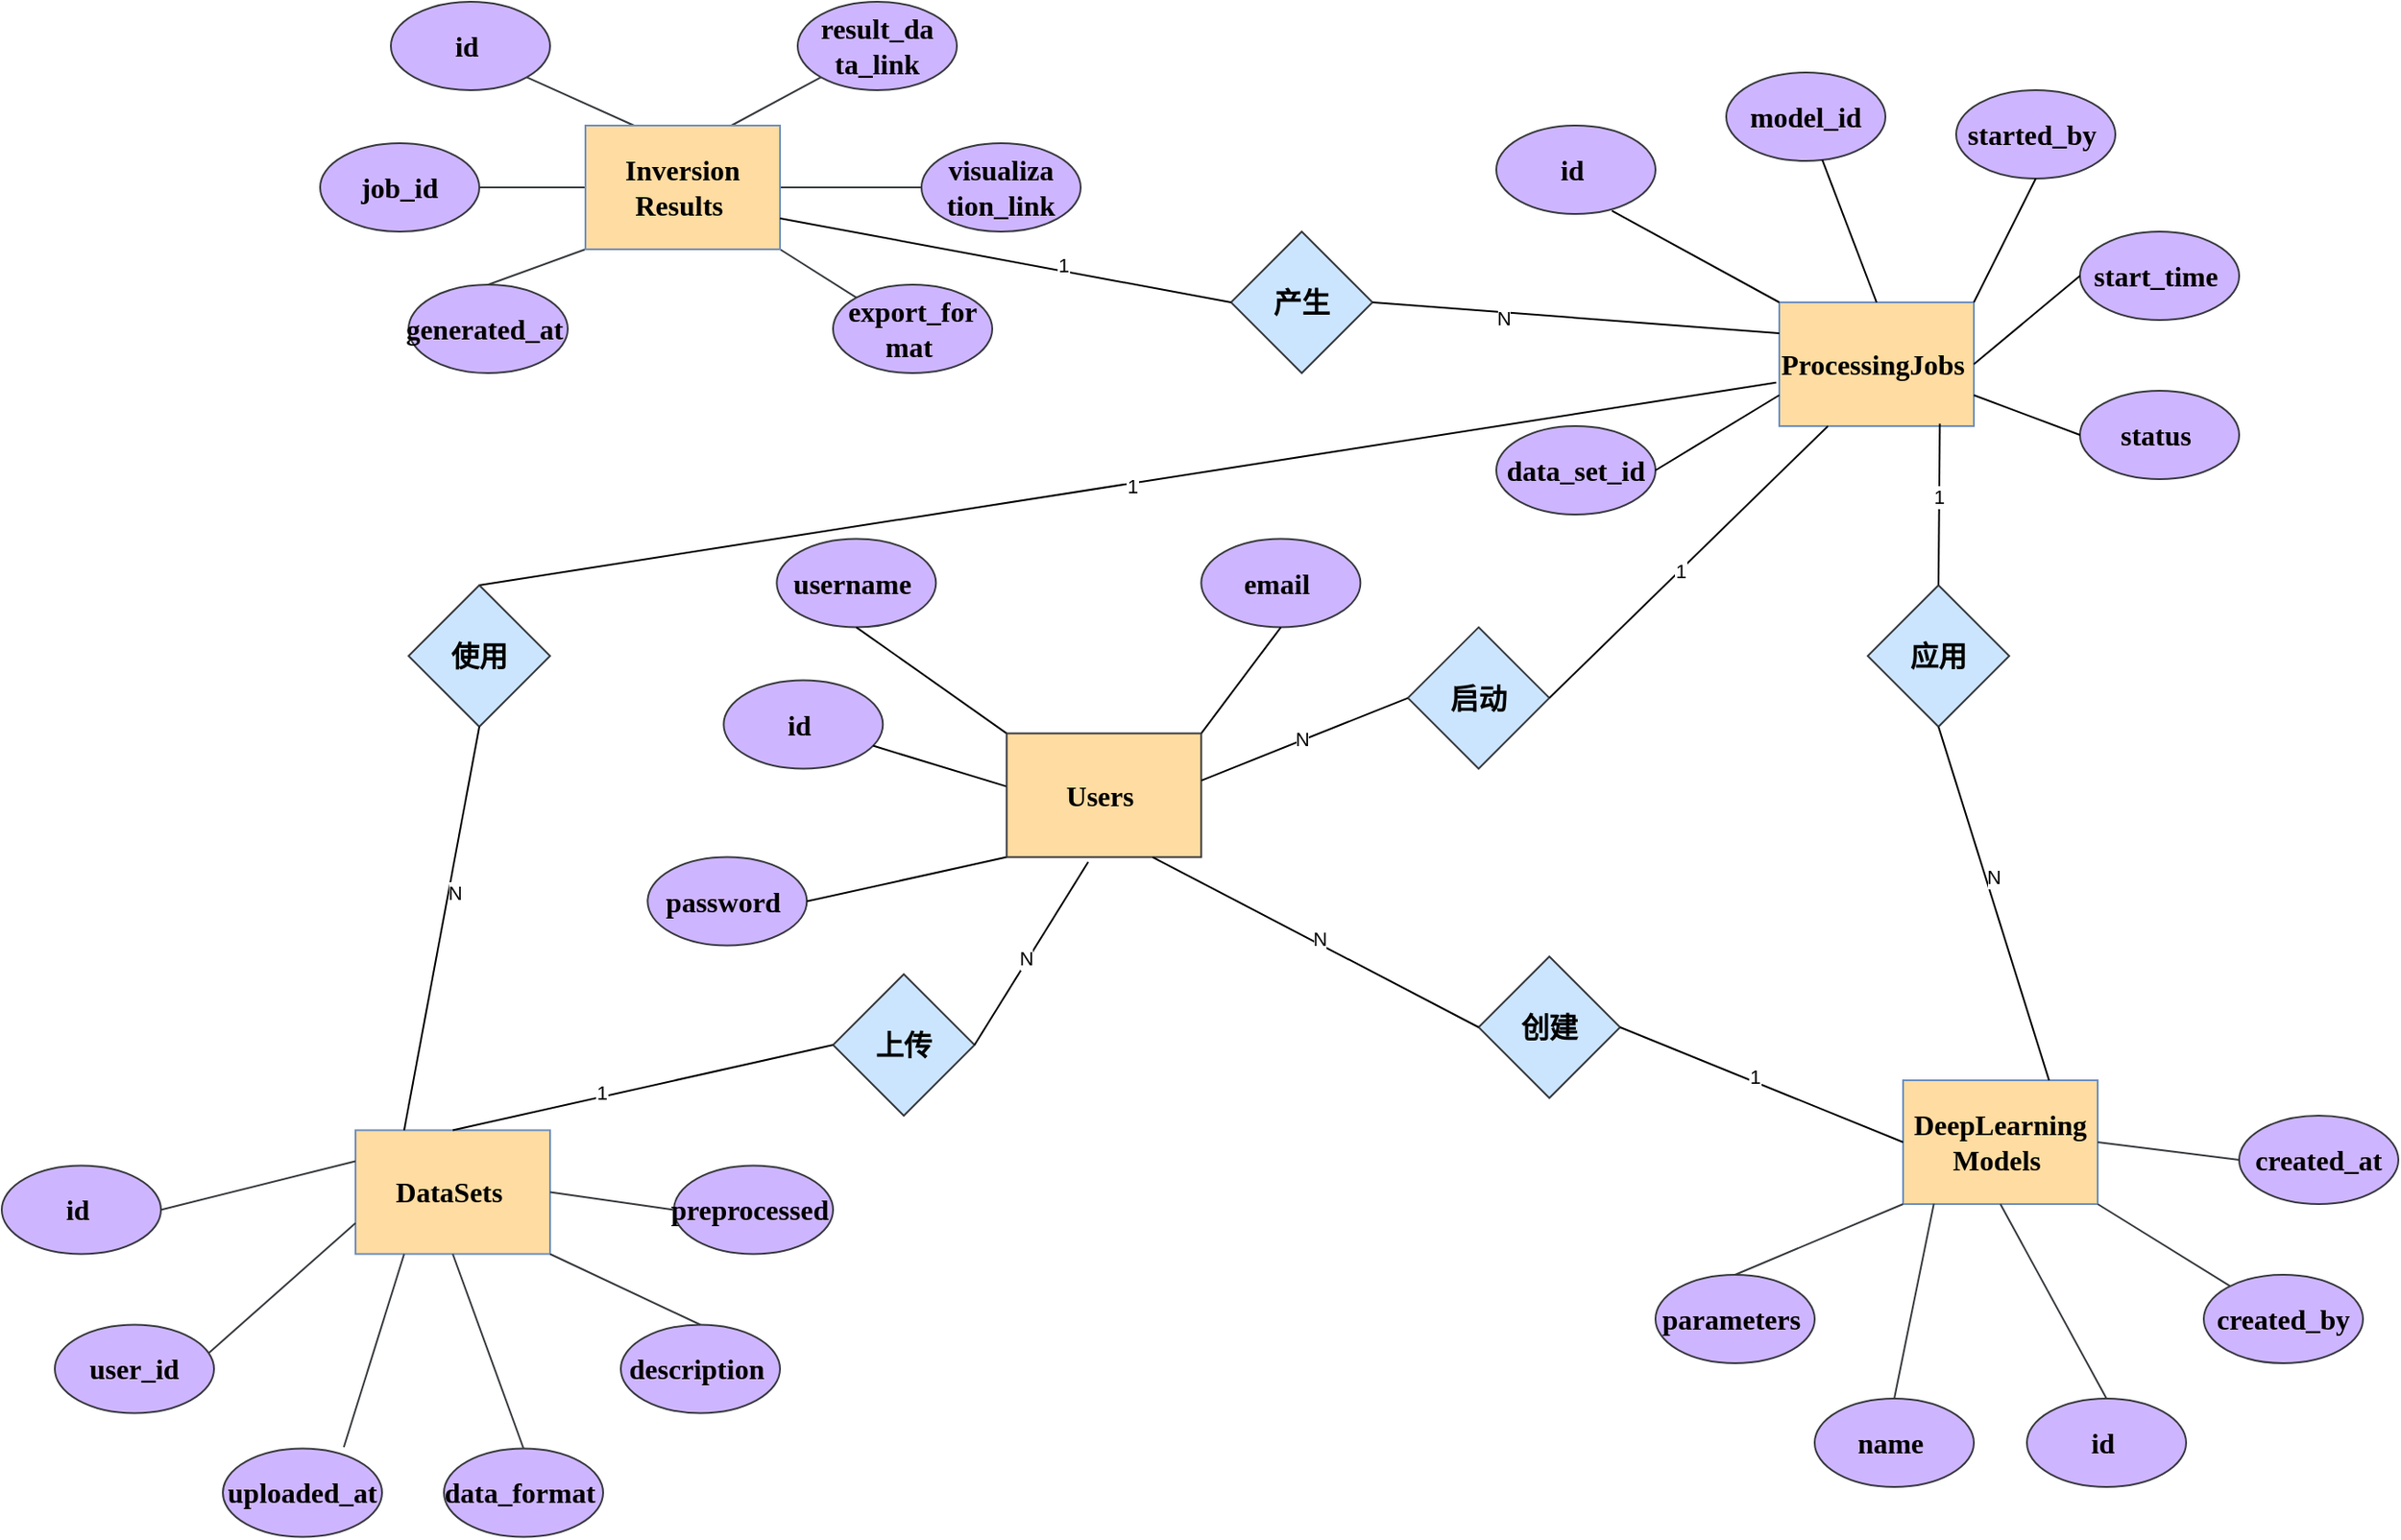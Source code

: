 <mxfile version="24.5.3" type="github">
  <diagram id="R2lEEEUBdFMjLlhIrx00" name="Page-1">
    <mxGraphModel dx="2085" dy="665" grid="1" gridSize="10" guides="1" tooltips="1" connect="1" arrows="1" fold="1" page="1" pageScale="1" pageWidth="850" pageHeight="1100" math="0" shadow="0" extFonts="Permanent Marker^https://fonts.googleapis.com/css?family=Permanent+Marker">
      <root>
        <mxCell id="0" />
        <mxCell id="1" parent="0" />
        <mxCell id="a6z9oGoyvh4kOEtz0thW-5" value="&lt;b&gt;&lt;span style=&quot;font-size:12.0pt;&lt;br/&gt;mso-bidi-font-size:18.0pt;font-family:&amp;quot;Times New Roman&amp;quot;,serif;mso-fareast-font-family:&lt;br/&gt;宋体;mso-font-kerning:1.0pt;mso-ansi-language:EN-US;mso-fareast-language:ZH-CN;&lt;br/&gt;mso-bidi-language:AR-SA&quot; lang=&quot;EN-US&quot;&gt;ProcessingJobs&amp;nbsp;&lt;/span&gt;&lt;/b&gt;" style="rounded=0;whiteSpace=wrap;html=1;fillColor=#FFDCA1;strokeColor=#6c8ebf;" vertex="1" parent="1">
          <mxGeometry x="760" y="460" width="110" height="70" as="geometry" />
        </mxCell>
        <mxCell id="a6z9oGoyvh4kOEtz0thW-6" value="&lt;b&gt;&lt;span style=&quot;font-size:12.0pt;&lt;br/&gt;mso-bidi-font-size:18.0pt;font-family:&amp;quot;Times New Roman&amp;quot;,serif;mso-fareast-font-family:&lt;br/&gt;宋体;mso-font-kerning:1.0pt;mso-ansi-language:EN-US;mso-fareast-language:ZH-CN;&lt;br/&gt;mso-bidi-language:AR-SA&quot; lang=&quot;EN-US&quot;&gt;DataSets&amp;nbsp;&lt;/span&gt;&lt;/b&gt;" style="rounded=0;whiteSpace=wrap;html=1;fillColor=#FFDCA1;strokeColor=#6c8ebf;" vertex="1" parent="1">
          <mxGeometry x="-45" y="928.24" width="110" height="70" as="geometry" />
        </mxCell>
        <mxCell id="a6z9oGoyvh4kOEtz0thW-7" value="&lt;b&gt;&lt;span style=&quot;font-size:12.0pt;&lt;br/&gt;mso-bidi-font-size:18.0pt;font-family:&amp;quot;Times New Roman&amp;quot;,serif;mso-fareast-font-family:&lt;br/&gt;宋体;mso-font-kerning:1.0pt;mso-ansi-language:EN-US;mso-fareast-language:ZH-CN;&lt;br/&gt;mso-bidi-language:AR-SA&quot; lang=&quot;EN-US&quot;&gt;DeepLearning&lt;br&gt;Models&amp;nbsp;&lt;/span&gt;&lt;/b&gt;" style="rounded=0;whiteSpace=wrap;html=1;fillColor=#FFDCA1;strokeColor=#6c8ebf;" vertex="1" parent="1">
          <mxGeometry x="830" y="900" width="110" height="70" as="geometry" />
        </mxCell>
        <mxCell id="a6z9oGoyvh4kOEtz0thW-14" value="&lt;b&gt;&lt;span style=&quot;font-size:12.0pt;&lt;br/&gt;mso-bidi-font-size:18.0pt;font-family:&amp;quot;Times New Roman&amp;quot;,serif;mso-fareast-font-family:&lt;br/&gt;宋体;mso-font-kerning:1.0pt;mso-ansi-language:EN-US;mso-fareast-language:ZH-CN;&lt;br/&gt;mso-bidi-language:AR-SA&quot; lang=&quot;EN-US&quot;&gt;id&amp;nbsp;&lt;/span&gt;&lt;/b&gt;" style="ellipse;whiteSpace=wrap;html=1;fillColor=#CEB5FF;strokeColor=#36393d;" vertex="1" parent="1">
          <mxGeometry x="-245" y="948.24" width="90" height="50" as="geometry" />
        </mxCell>
        <mxCell id="a6z9oGoyvh4kOEtz0thW-15" value="&lt;b&gt;&lt;span style=&quot;font-size:12.0pt;&lt;br/&gt;mso-bidi-font-size:18.0pt;font-family:&amp;quot;Times New Roman&amp;quot;,serif;mso-fareast-font-family:&lt;br/&gt;宋体;mso-font-kerning:1.0pt;mso-ansi-language:EN-US;mso-fareast-language:ZH-CN;&lt;br/&gt;mso-bidi-language:AR-SA&quot; lang=&quot;EN-US&quot;&gt;user_id&lt;/span&gt;&lt;/b&gt;" style="ellipse;whiteSpace=wrap;html=1;fillColor=#CEB5FF;strokeColor=#36393d;" vertex="1" parent="1">
          <mxGeometry x="-215" y="1038.24" width="90" height="50" as="geometry" />
        </mxCell>
        <mxCell id="a6z9oGoyvh4kOEtz0thW-16" value="&lt;b&gt;&lt;span style=&quot;font-size:12.0pt;&lt;br/&gt;mso-bidi-font-size:18.0pt;font-family:&amp;quot;Times New Roman&amp;quot;,serif;mso-fareast-font-family:&lt;br/&gt;宋体;mso-font-kerning:1.0pt;mso-ansi-language:EN-US;mso-fareast-language:ZH-CN;&lt;br/&gt;mso-bidi-language:AR-SA&quot; lang=&quot;EN-US&quot;&gt;uploaded_at&lt;/span&gt;&lt;/b&gt;" style="ellipse;whiteSpace=wrap;html=1;fillColor=#CEB5FF;strokeColor=#36393d;" vertex="1" parent="1">
          <mxGeometry x="-120" y="1108.24" width="90" height="50" as="geometry" />
        </mxCell>
        <mxCell id="a6z9oGoyvh4kOEtz0thW-21" value="&lt;b&gt;&lt;span style=&quot;font-size:12.0pt;&lt;br/&gt;mso-bidi-font-size:18.0pt;font-family:&amp;quot;Times New Roman&amp;quot;,serif;mso-fareast-font-family:&lt;br/&gt;宋体;mso-font-kerning:1.0pt;mso-ansi-language:EN-US;mso-fareast-language:ZH-CN;&lt;br/&gt;mso-bidi-language:AR-SA&quot; lang=&quot;EN-US&quot;&gt;data_format&amp;nbsp;&lt;/span&gt;&lt;/b&gt;" style="ellipse;whiteSpace=wrap;html=1;fillColor=#CEB5FF;strokeColor=#36393d;" vertex="1" parent="1">
          <mxGeometry x="5" y="1108.24" width="90" height="50" as="geometry" />
        </mxCell>
        <mxCell id="a6z9oGoyvh4kOEtz0thW-22" value="&lt;b&gt;&lt;span style=&quot;font-size:12.0pt;&lt;br/&gt;mso-bidi-font-size:18.0pt;font-family:&amp;quot;Times New Roman&amp;quot;,serif;mso-fareast-font-family:&lt;br/&gt;宋体;mso-font-kerning:1.0pt;mso-ansi-language:EN-US;mso-fareast-language:ZH-CN;&lt;br/&gt;mso-bidi-language:AR-SA&quot; lang=&quot;EN-US&quot;&gt;description&amp;nbsp;&lt;/span&gt;&lt;/b&gt;" style="ellipse;whiteSpace=wrap;html=1;fillColor=#CEB5FF;strokeColor=#36393d;" vertex="1" parent="1">
          <mxGeometry x="105" y="1038.24" width="90" height="50" as="geometry" />
        </mxCell>
        <mxCell id="a6z9oGoyvh4kOEtz0thW-23" value="&lt;b&gt;&lt;span style=&quot;font-size:12.0pt;&lt;br/&gt;mso-bidi-font-size:18.0pt;font-family:&amp;quot;Times New Roman&amp;quot;,serif;mso-fareast-font-family:&lt;br/&gt;宋体;mso-font-kerning:1.0pt;mso-ansi-language:EN-US;mso-fareast-language:ZH-CN;&lt;br/&gt;mso-bidi-language:AR-SA&quot; lang=&quot;EN-US&quot;&gt;preprocessed&amp;nbsp;&lt;/span&gt;&lt;/b&gt;" style="ellipse;whiteSpace=wrap;html=1;fillColor=#CEB5FF;strokeColor=#36393d;" vertex="1" parent="1">
          <mxGeometry x="135" y="948.24" width="90" height="50" as="geometry" />
        </mxCell>
        <mxCell id="a6z9oGoyvh4kOEtz0thW-24" value="&lt;b&gt;&lt;span style=&quot;font-size:12.0pt;&lt;br/&gt;mso-bidi-font-size:18.0pt;font-family:&amp;quot;Times New Roman&amp;quot;,serif;mso-fareast-font-family:&lt;br/&gt;宋体;mso-font-kerning:1.0pt;mso-ansi-language:EN-US;mso-fareast-language:ZH-CN;&lt;br/&gt;mso-bidi-language:AR-SA&quot; lang=&quot;EN-US&quot;&gt;id&amp;nbsp;&lt;/span&gt;&lt;/b&gt;" style="ellipse;whiteSpace=wrap;html=1;fillColor=#CEB5FF;strokeColor=#36393d;" vertex="1" parent="1">
          <mxGeometry x="900" y="1080" width="90" height="50" as="geometry" />
        </mxCell>
        <mxCell id="a6z9oGoyvh4kOEtz0thW-25" value="&lt;b&gt;&lt;span style=&quot;font-size:12.0pt;&lt;br/&gt;mso-bidi-font-size:18.0pt;font-family:&amp;quot;Times New Roman&amp;quot;,serif;mso-fareast-font-family:&lt;br/&gt;宋体;mso-font-kerning:1.0pt;mso-ansi-language:EN-US;mso-fareast-language:ZH-CN;&lt;br/&gt;mso-bidi-language:AR-SA&quot; lang=&quot;EN-US&quot;&gt;created_by&lt;/span&gt;&lt;/b&gt;" style="ellipse;whiteSpace=wrap;html=1;fillColor=#CEB5FF;strokeColor=#36393d;" vertex="1" parent="1">
          <mxGeometry x="1000" y="1010" width="90" height="50" as="geometry" />
        </mxCell>
        <mxCell id="a6z9oGoyvh4kOEtz0thW-26" value="&lt;b&gt;&lt;span style=&quot;font-size:12.0pt;&lt;br/&gt;mso-bidi-font-size:18.0pt;font-family:&amp;quot;Times New Roman&amp;quot;,serif;mso-fareast-font-family:&lt;br/&gt;宋体;mso-font-kerning:1.0pt;mso-ansi-language:EN-US;mso-fareast-language:ZH-CN;&lt;br/&gt;mso-bidi-language:AR-SA&quot; lang=&quot;EN-US&quot;&gt;created_at&lt;/span&gt;&lt;/b&gt;" style="ellipse;whiteSpace=wrap;html=1;fillColor=#CEB5FF;strokeColor=#36393d;" vertex="1" parent="1">
          <mxGeometry x="1020" y="920" width="90" height="50" as="geometry" />
        </mxCell>
        <mxCell id="a6z9oGoyvh4kOEtz0thW-27" value="&lt;b&gt;&lt;span style=&quot;font-size:12.0pt;&lt;br/&gt;mso-bidi-font-size:18.0pt;font-family:&amp;quot;Times New Roman&amp;quot;,serif;mso-fareast-font-family:&lt;br/&gt;宋体;mso-font-kerning:1.0pt;mso-ansi-language:EN-US;mso-fareast-language:ZH-CN;&lt;br/&gt;mso-bidi-language:AR-SA&quot; lang=&quot;EN-US&quot;&gt;name&amp;nbsp;&lt;/span&gt;&lt;/b&gt;" style="ellipse;whiteSpace=wrap;html=1;fillColor=#CEB5FF;strokeColor=#36393d;" vertex="1" parent="1">
          <mxGeometry x="780" y="1080" width="90" height="50" as="geometry" />
        </mxCell>
        <mxCell id="a6z9oGoyvh4kOEtz0thW-28" value="&lt;b&gt;&lt;span style=&quot;font-size:12.0pt;&lt;br/&gt;mso-bidi-font-size:18.0pt;font-family:&amp;quot;Times New Roman&amp;quot;,serif;mso-fareast-font-family:&lt;br/&gt;宋体;mso-font-kerning:1.0pt;mso-ansi-language:EN-US;mso-fareast-language:ZH-CN;&lt;br/&gt;mso-bidi-language:AR-SA&quot; lang=&quot;EN-US&quot;&gt;parameters&amp;nbsp;&lt;/span&gt;&lt;/b&gt;" style="ellipse;whiteSpace=wrap;html=1;fillColor=#CEB5FF;strokeColor=#36393d;" vertex="1" parent="1">
          <mxGeometry x="690" y="1010" width="90" height="50" as="geometry" />
        </mxCell>
        <mxCell id="a6z9oGoyvh4kOEtz0thW-29" value="&lt;b&gt;&lt;span style=&quot;font-size:12.0pt;&lt;br/&gt;mso-bidi-font-size:18.0pt;font-family:&amp;quot;Times New Roman&amp;quot;,serif;mso-fareast-font-family:&lt;br/&gt;宋体;mso-font-kerning:1.0pt;mso-ansi-language:EN-US;mso-fareast-language:ZH-CN;&lt;br/&gt;mso-bidi-language:AR-SA&quot; lang=&quot;EN-US&quot;&gt;data_set_id&lt;/span&gt;&lt;/b&gt;" style="ellipse;whiteSpace=wrap;html=1;fillColor=#CEB5FF;strokeColor=#36393d;" vertex="1" parent="1">
          <mxGeometry x="600" y="530" width="90" height="50" as="geometry" />
        </mxCell>
        <mxCell id="a6z9oGoyvh4kOEtz0thW-30" value="" style="endArrow=none;html=1;rounded=0;entryX=1;entryY=0.5;entryDx=0;entryDy=0;exitX=0;exitY=0.25;exitDx=0;exitDy=0;fillColor=#ffcc99;strokeColor=#36393d;" edge="1" parent="1" source="a6z9oGoyvh4kOEtz0thW-6" target="a6z9oGoyvh4kOEtz0thW-14">
          <mxGeometry width="50" height="50" relative="1" as="geometry">
            <mxPoint x="-45" y="928.24" as="sourcePoint" />
            <mxPoint x="-130" y="645.24" as="targetPoint" />
          </mxGeometry>
        </mxCell>
        <mxCell id="a6z9oGoyvh4kOEtz0thW-31" value="" style="endArrow=none;html=1;rounded=0;exitX=0;exitY=0.75;exitDx=0;exitDy=0;entryX=0.967;entryY=0.321;entryDx=0;entryDy=0;entryPerimeter=0;fillColor=#ffcc99;strokeColor=#36393d;" edge="1" parent="1" source="a6z9oGoyvh4kOEtz0thW-6" target="a6z9oGoyvh4kOEtz0thW-15">
          <mxGeometry width="50" height="50" relative="1" as="geometry">
            <mxPoint x="-55" y="938.24" as="sourcePoint" />
            <mxPoint x="-175" y="923.24" as="targetPoint" />
          </mxGeometry>
        </mxCell>
        <mxCell id="a6z9oGoyvh4kOEtz0thW-32" value="" style="endArrow=none;html=1;rounded=0;exitX=0.5;exitY=1;exitDx=0;exitDy=0;entryX=0.5;entryY=0;entryDx=0;entryDy=0;fillColor=#ffcc99;strokeColor=#36393d;" edge="1" parent="1" source="a6z9oGoyvh4kOEtz0thW-6" target="a6z9oGoyvh4kOEtz0thW-21">
          <mxGeometry width="50" height="50" relative="1" as="geometry">
            <mxPoint x="-55" y="973.24" as="sourcePoint" />
            <mxPoint x="-138" y="1004.24" as="targetPoint" />
          </mxGeometry>
        </mxCell>
        <mxCell id="a6z9oGoyvh4kOEtz0thW-33" value="" style="endArrow=none;html=1;rounded=0;entryX=0.76;entryY=-0.015;entryDx=0;entryDy=0;entryPerimeter=0;exitX=0.25;exitY=1;exitDx=0;exitDy=0;fillColor=#ffcc99;strokeColor=#36393d;" edge="1" parent="1" source="a6z9oGoyvh4kOEtz0thW-6" target="a6z9oGoyvh4kOEtz0thW-16">
          <mxGeometry width="50" height="50" relative="1" as="geometry">
            <mxPoint x="-45" y="983.24" as="sourcePoint" />
            <mxPoint x="-128" y="1014.24" as="targetPoint" />
          </mxGeometry>
        </mxCell>
        <mxCell id="a6z9oGoyvh4kOEtz0thW-36" value="" style="endArrow=none;html=1;rounded=0;exitX=1;exitY=1;exitDx=0;exitDy=0;entryX=0.5;entryY=0;entryDx=0;entryDy=0;fillColor=#ffcc99;strokeColor=#36393d;" edge="1" parent="1" source="a6z9oGoyvh4kOEtz0thW-6" target="a6z9oGoyvh4kOEtz0thW-22">
          <mxGeometry width="50" height="50" relative="1" as="geometry">
            <mxPoint x="-55" y="973.24" as="sourcePoint" />
            <mxPoint x="-138" y="1004.24" as="targetPoint" />
          </mxGeometry>
        </mxCell>
        <mxCell id="a6z9oGoyvh4kOEtz0thW-37" value="" style="endArrow=none;html=1;rounded=0;entryX=1;entryY=0.5;entryDx=0;entryDy=0;exitX=0;exitY=0.5;exitDx=0;exitDy=0;fillColor=#ffcc99;strokeColor=#36393d;" edge="1" parent="1" source="a6z9oGoyvh4kOEtz0thW-23" target="a6z9oGoyvh4kOEtz0thW-6">
          <mxGeometry width="50" height="50" relative="1" as="geometry">
            <mxPoint x="171" y="948.24" as="sourcePoint" />
            <mxPoint x="-65" y="998.24" as="targetPoint" />
          </mxGeometry>
        </mxCell>
        <mxCell id="a6z9oGoyvh4kOEtz0thW-38" value="&lt;b&gt;&lt;span style=&quot;font-size:12.0pt;&lt;br/&gt;mso-bidi-font-size:18.0pt;font-family:&amp;quot;Times New Roman&amp;quot;,serif;mso-fareast-font-family:&lt;br/&gt;宋体;mso-font-kerning:1.0pt;mso-ansi-language:EN-US;mso-fareast-language:ZH-CN;&lt;br/&gt;mso-bidi-language:AR-SA&quot; lang=&quot;EN-US&quot;&gt;model_id&lt;/span&gt;&lt;/b&gt;" style="ellipse;whiteSpace=wrap;html=1;fillColor=#CEB5FF;strokeColor=#36393d;" vertex="1" parent="1">
          <mxGeometry x="730" y="330" width="90" height="50" as="geometry" />
        </mxCell>
        <mxCell id="a6z9oGoyvh4kOEtz0thW-39" value="&lt;b&gt;&lt;span style=&quot;font-size:12.0pt;&lt;br/&gt;mso-bidi-font-size:18.0pt;font-family:&amp;quot;Times New Roman&amp;quot;,serif;mso-fareast-font-family:&lt;br/&gt;宋体;mso-font-kerning:1.0pt;mso-ansi-language:EN-US;mso-fareast-language:ZH-CN;&lt;br/&gt;mso-bidi-language:AR-SA&quot; lang=&quot;EN-US&quot;&gt;id&amp;nbsp;&lt;/span&gt;&lt;/b&gt;" style="ellipse;whiteSpace=wrap;html=1;fillColor=#CEB5FF;strokeColor=#36393d;" vertex="1" parent="1">
          <mxGeometry x="600" y="360" width="90" height="50" as="geometry" />
        </mxCell>
        <mxCell id="a6z9oGoyvh4kOEtz0thW-40" value="&lt;b&gt;&lt;span style=&quot;font-size:12.0pt;&lt;br/&gt;mso-bidi-font-size:18.0pt;font-family:&amp;quot;Times New Roman&amp;quot;,serif;mso-fareast-font-family:&lt;br/&gt;宋体;mso-font-kerning:1.0pt;mso-ansi-language:EN-US;mso-fareast-language:ZH-CN;&lt;br/&gt;mso-bidi-language:AR-SA&quot; lang=&quot;EN-US&quot;&gt;start_time&amp;nbsp;&lt;/span&gt;&lt;/b&gt;" style="ellipse;whiteSpace=wrap;html=1;fillColor=#CEB5FF;strokeColor=#36393d;" vertex="1" parent="1">
          <mxGeometry x="930" y="420" width="90" height="50" as="geometry" />
        </mxCell>
        <mxCell id="a6z9oGoyvh4kOEtz0thW-41" value="&lt;b&gt;&lt;span style=&quot;font-size:12.0pt;&lt;br/&gt;mso-bidi-font-size:18.0pt;font-family:&amp;quot;Times New Roman&amp;quot;,serif;mso-fareast-font-family:&lt;br/&gt;宋体;mso-font-kerning:1.0pt;mso-ansi-language:EN-US;mso-fareast-language:ZH-CN;&lt;br/&gt;mso-bidi-language:AR-SA&quot; lang=&quot;EN-US&quot;&gt;started_by&amp;nbsp;&lt;/span&gt;&lt;/b&gt;" style="ellipse;whiteSpace=wrap;html=1;fillColor=#CEB5FF;strokeColor=#36393d;" vertex="1" parent="1">
          <mxGeometry x="860" y="340" width="90" height="50" as="geometry" />
        </mxCell>
        <mxCell id="a6z9oGoyvh4kOEtz0thW-42" value="" style="endArrow=none;html=1;rounded=0;exitX=0;exitY=1;exitDx=0;exitDy=0;entryX=0.5;entryY=0;entryDx=0;entryDy=0;fillColor=#ffcc99;strokeColor=#36393d;" edge="1" parent="1" source="a6z9oGoyvh4kOEtz0thW-7" target="a6z9oGoyvh4kOEtz0thW-28">
          <mxGeometry width="50" height="50" relative="1" as="geometry">
            <mxPoint x="790" y="990" as="sourcePoint" />
            <mxPoint x="842" y="1080" as="targetPoint" />
          </mxGeometry>
        </mxCell>
        <mxCell id="a6z9oGoyvh4kOEtz0thW-43" value="" style="endArrow=none;html=1;rounded=0;exitX=0.158;exitY=0.997;exitDx=0;exitDy=0;entryX=0.5;entryY=0;entryDx=0;entryDy=0;exitPerimeter=0;fillColor=#ffcc99;strokeColor=#36393d;" edge="1" parent="1" source="a6z9oGoyvh4kOEtz0thW-7" target="a6z9oGoyvh4kOEtz0thW-27">
          <mxGeometry width="50" height="50" relative="1" as="geometry">
            <mxPoint x="840" y="980" as="sourcePoint" />
            <mxPoint x="785" y="1110" as="targetPoint" />
          </mxGeometry>
        </mxCell>
        <mxCell id="a6z9oGoyvh4kOEtz0thW-45" value="" style="endArrow=none;html=1;rounded=0;exitX=0.5;exitY=1;exitDx=0;exitDy=0;entryX=0.5;entryY=0;entryDx=0;entryDy=0;fillColor=#ffcc99;strokeColor=#36393d;" edge="1" parent="1" source="a6z9oGoyvh4kOEtz0thW-7" target="a6z9oGoyvh4kOEtz0thW-24">
          <mxGeometry width="50" height="50" relative="1" as="geometry">
            <mxPoint x="857" y="980" as="sourcePoint" />
            <mxPoint x="895" y="1100" as="targetPoint" />
          </mxGeometry>
        </mxCell>
        <mxCell id="a6z9oGoyvh4kOEtz0thW-46" value="" style="endArrow=none;html=1;rounded=0;exitX=1;exitY=1;exitDx=0;exitDy=0;fillColor=#ffcc99;strokeColor=#36393d;" edge="1" parent="1" source="a6z9oGoyvh4kOEtz0thW-7" target="a6z9oGoyvh4kOEtz0thW-25">
          <mxGeometry width="50" height="50" relative="1" as="geometry">
            <mxPoint x="895" y="980" as="sourcePoint" />
            <mxPoint x="985" y="1040" as="targetPoint" />
          </mxGeometry>
        </mxCell>
        <mxCell id="a6z9oGoyvh4kOEtz0thW-47" value="" style="endArrow=none;html=1;rounded=0;exitX=1;exitY=0.5;exitDx=0;exitDy=0;entryX=0;entryY=0.5;entryDx=0;entryDy=0;fillColor=#ffcc99;strokeColor=#36393d;" edge="1" parent="1" source="a6z9oGoyvh4kOEtz0thW-7" target="a6z9oGoyvh4kOEtz0thW-26">
          <mxGeometry width="50" height="50" relative="1" as="geometry">
            <mxPoint x="950" y="980" as="sourcePoint" />
            <mxPoint x="1080" y="1039" as="targetPoint" />
          </mxGeometry>
        </mxCell>
        <mxCell id="a6z9oGoyvh4kOEtz0thW-48" value="&lt;b&gt;&lt;span style=&quot;font-size:12.0pt;&lt;br/&gt;mso-bidi-font-size:18.0pt;font-family:&amp;quot;Times New Roman&amp;quot;,serif;mso-fareast-font-family:&lt;br/&gt;宋体;mso-font-kerning:1.0pt;mso-ansi-language:EN-US;mso-fareast-language:ZH-CN;&lt;br/&gt;mso-bidi-language:AR-SA&quot; lang=&quot;EN-US&quot;&gt;status&amp;nbsp;&lt;/span&gt;&lt;/b&gt;" style="ellipse;whiteSpace=wrap;html=1;fillColor=#CEB5FF;strokeColor=#36393d;" vertex="1" parent="1">
          <mxGeometry x="930" y="510" width="90" height="50" as="geometry" />
        </mxCell>
        <mxCell id="a6z9oGoyvh4kOEtz0thW-50" value="" style="endArrow=none;html=1;rounded=0;entryX=0.726;entryY=0.964;entryDx=0;entryDy=0;entryPerimeter=0;exitX=0;exitY=0;exitDx=0;exitDy=0;" edge="1" parent="1" source="a6z9oGoyvh4kOEtz0thW-5" target="a6z9oGoyvh4kOEtz0thW-39">
          <mxGeometry width="50" height="50" relative="1" as="geometry">
            <mxPoint x="720" y="490" as="sourcePoint" />
            <mxPoint x="770" y="440" as="targetPoint" />
          </mxGeometry>
        </mxCell>
        <mxCell id="a6z9oGoyvh4kOEtz0thW-51" value="" style="endArrow=none;html=1;rounded=0;entryX=1;entryY=0.5;entryDx=0;entryDy=0;exitX=0;exitY=0.75;exitDx=0;exitDy=0;" edge="1" parent="1" source="a6z9oGoyvh4kOEtz0thW-5" target="a6z9oGoyvh4kOEtz0thW-29">
          <mxGeometry width="50" height="50" relative="1" as="geometry">
            <mxPoint x="750" y="520" as="sourcePoint" />
            <mxPoint x="675" y="418" as="targetPoint" />
          </mxGeometry>
        </mxCell>
        <mxCell id="a6z9oGoyvh4kOEtz0thW-52" value="" style="endArrow=none;html=1;rounded=0;entryX=0;entryY=0.5;entryDx=0;entryDy=0;exitX=1;exitY=0.75;exitDx=0;exitDy=0;" edge="1" parent="1" source="a6z9oGoyvh4kOEtz0thW-5" target="a6z9oGoyvh4kOEtz0thW-48">
          <mxGeometry width="50" height="50" relative="1" as="geometry">
            <mxPoint x="770" y="505" as="sourcePoint" />
            <mxPoint x="685" y="510" as="targetPoint" />
          </mxGeometry>
        </mxCell>
        <mxCell id="a6z9oGoyvh4kOEtz0thW-53" value="" style="endArrow=none;html=1;rounded=0;entryX=1;entryY=0.5;entryDx=0;entryDy=0;exitX=0;exitY=0.5;exitDx=0;exitDy=0;" edge="1" parent="1" source="a6z9oGoyvh4kOEtz0thW-40" target="a6z9oGoyvh4kOEtz0thW-5">
          <mxGeometry width="50" height="50" relative="1" as="geometry">
            <mxPoint x="880" y="540" as="sourcePoint" />
            <mxPoint x="940" y="575" as="targetPoint" />
          </mxGeometry>
        </mxCell>
        <mxCell id="a6z9oGoyvh4kOEtz0thW-54" value="" style="endArrow=none;html=1;rounded=0;entryX=1;entryY=0;entryDx=0;entryDy=0;exitX=0.5;exitY=1;exitDx=0;exitDy=0;" edge="1" parent="1" source="a6z9oGoyvh4kOEtz0thW-41" target="a6z9oGoyvh4kOEtz0thW-5">
          <mxGeometry width="50" height="50" relative="1" as="geometry">
            <mxPoint x="940" y="455" as="sourcePoint" />
            <mxPoint x="880" y="505" as="targetPoint" />
          </mxGeometry>
        </mxCell>
        <mxCell id="a6z9oGoyvh4kOEtz0thW-56" value="" style="endArrow=none;html=1;rounded=0;entryX=0.5;entryY=0;entryDx=0;entryDy=0;" edge="1" parent="1" source="a6z9oGoyvh4kOEtz0thW-38" target="a6z9oGoyvh4kOEtz0thW-5">
          <mxGeometry width="50" height="50" relative="1" as="geometry">
            <mxPoint x="930" y="445" as="sourcePoint" />
            <mxPoint x="760" y="495" as="targetPoint" />
          </mxGeometry>
        </mxCell>
        <mxCell id="a6z9oGoyvh4kOEtz0thW-70" value="&lt;b&gt;&lt;span style=&quot;font-size:12.0pt;&lt;br/&gt;mso-bidi-font-size:18.0pt;font-family:&amp;quot;Times New Roman&amp;quot;,serif;mso-fareast-font-family:&lt;br/&gt;宋体;mso-font-kerning:1.0pt;mso-ansi-language:EN-US;mso-fareast-language:ZH-CN;&lt;br/&gt;mso-bidi-language:AR-SA&quot; lang=&quot;EN-US&quot;&gt;username&amp;nbsp;&lt;/span&gt;&lt;/b&gt;" style="ellipse;whiteSpace=wrap;html=1;fillColor=#CEB5FF;strokeColor=#36393d;" vertex="1" parent="1">
          <mxGeometry x="193.17" y="593.78" width="90" height="50" as="geometry" />
        </mxCell>
        <mxCell id="a6z9oGoyvh4kOEtz0thW-71" value="" style="endArrow=none;html=1;rounded=0;entryX=0.5;entryY=1;entryDx=0;entryDy=0;exitX=0;exitY=0;exitDx=0;exitDy=0;" edge="1" source="a6z9oGoyvh4kOEtz0thW-78" target="a6z9oGoyvh4kOEtz0thW-70" parent="1">
          <mxGeometry width="50" height="50" relative="1" as="geometry">
            <mxPoint x="193.17" y="843.78" as="sourcePoint" />
            <mxPoint x="243.17" y="793.78" as="targetPoint" />
          </mxGeometry>
        </mxCell>
        <mxCell id="a6z9oGoyvh4kOEtz0thW-72" value="&lt;b&gt;&lt;span style=&quot;font-size:12.0pt;&lt;br/&gt;mso-bidi-font-size:18.0pt;font-family:&amp;quot;Times New Roman&amp;quot;,serif;mso-fareast-font-family:&lt;br/&gt;宋体;mso-font-kerning:1.0pt;mso-ansi-language:EN-US;mso-fareast-language:ZH-CN;&lt;br/&gt;mso-bidi-language:AR-SA&quot; lang=&quot;EN-US&quot;&gt;password&amp;nbsp;&lt;/span&gt;&lt;/b&gt;" style="ellipse;whiteSpace=wrap;html=1;fillColor=#CEB5FF;strokeColor=#36393d;" vertex="1" parent="1">
          <mxGeometry x="120.17" y="773.78" width="90" height="50" as="geometry" />
        </mxCell>
        <mxCell id="a6z9oGoyvh4kOEtz0thW-73" value="&lt;b&gt;&lt;span style=&quot;font-size:12.0pt;&lt;br/&gt;mso-bidi-font-size:18.0pt;font-family:&amp;quot;Times New Roman&amp;quot;,serif;mso-fareast-font-family:&lt;br/&gt;宋体;mso-font-kerning:1.0pt;mso-ansi-language:EN-US;mso-fareast-language:ZH-CN;&lt;br/&gt;mso-bidi-language:AR-SA&quot; lang=&quot;EN-US&quot;&gt;id&amp;nbsp;&lt;/span&gt;&lt;/b&gt;" style="ellipse;whiteSpace=wrap;html=1;fillColor=#CEB5FF;strokeColor=#36393d;" vertex="1" parent="1">
          <mxGeometry x="163.17" y="673.78" width="90" height="50" as="geometry" />
        </mxCell>
        <mxCell id="a6z9oGoyvh4kOEtz0thW-74" value="&lt;b&gt;&lt;span style=&quot;font-size:12.0pt;&lt;br/&gt;mso-bidi-font-size:18.0pt;font-family:&amp;quot;Times New Roman&amp;quot;,serif;mso-fareast-font-family:&lt;br/&gt;宋体;mso-font-kerning:1.0pt;mso-ansi-language:EN-US;mso-fareast-language:ZH-CN;&lt;br/&gt;mso-bidi-language:AR-SA&quot; lang=&quot;EN-US&quot;&gt;email&amp;nbsp;&lt;/span&gt;&lt;/b&gt;" style="ellipse;whiteSpace=wrap;html=1;fillColor=#CEB5FF;strokeColor=#36393d;" vertex="1" parent="1">
          <mxGeometry x="433.17" y="593.78" width="90" height="50" as="geometry" />
        </mxCell>
        <mxCell id="a6z9oGoyvh4kOEtz0thW-75" value="" style="endArrow=none;html=1;rounded=0;exitX=0;exitY=0.429;exitDx=0;exitDy=0;exitPerimeter=0;" edge="1" source="a6z9oGoyvh4kOEtz0thW-78" target="a6z9oGoyvh4kOEtz0thW-73" parent="1">
          <mxGeometry width="50" height="50" relative="1" as="geometry">
            <mxPoint x="333.17" y="713.78" as="sourcePoint" />
            <mxPoint x="248.17" y="653.78" as="targetPoint" />
          </mxGeometry>
        </mxCell>
        <mxCell id="a6z9oGoyvh4kOEtz0thW-76" value="" style="endArrow=none;html=1;rounded=0;entryX=1;entryY=0.5;entryDx=0;entryDy=0;exitX=0;exitY=1;exitDx=0;exitDy=0;" edge="1" source="a6z9oGoyvh4kOEtz0thW-78" target="a6z9oGoyvh4kOEtz0thW-72" parent="1">
          <mxGeometry width="50" height="50" relative="1" as="geometry">
            <mxPoint x="378.17" y="703.78" as="sourcePoint" />
            <mxPoint x="258.17" y="720.78" as="targetPoint" />
          </mxGeometry>
        </mxCell>
        <mxCell id="a6z9oGoyvh4kOEtz0thW-77" value="" style="endArrow=none;html=1;rounded=0;exitX=1;exitY=0;exitDx=0;exitDy=0;entryX=0.5;entryY=1;entryDx=0;entryDy=0;" edge="1" source="a6z9oGoyvh4kOEtz0thW-78" target="a6z9oGoyvh4kOEtz0thW-74" parent="1">
          <mxGeometry width="50" height="50" relative="1" as="geometry">
            <mxPoint x="388.17" y="713.78" as="sourcePoint" />
            <mxPoint x="393.17" y="653.78" as="targetPoint" />
          </mxGeometry>
        </mxCell>
        <mxCell id="a6z9oGoyvh4kOEtz0thW-78" value="&lt;b&gt;&lt;span style=&quot;font-size:12.0pt;&lt;br/&gt;mso-bidi-font-size:18.0pt;font-family:&amp;quot;Times New Roman&amp;quot;,serif;mso-fareast-font-family:&lt;br/&gt;宋体;mso-font-kerning:1.0pt;mso-ansi-language:EN-US;mso-fareast-language:ZH-CN;&lt;br/&gt;mso-bidi-language:AR-SA&quot; lang=&quot;EN-US&quot;&gt;Users&amp;nbsp;&lt;/span&gt;&lt;/b&gt;" style="rounded=0;whiteSpace=wrap;html=1;fillColor=#FFDCA1;strokeColor=#36393d;" vertex="1" parent="1">
          <mxGeometry x="323.17" y="703.78" width="110" height="70" as="geometry" />
        </mxCell>
        <mxCell id="a6z9oGoyvh4kOEtz0thW-88" value="&lt;b&gt;&lt;span style=&quot;font-size:12.0pt;&lt;br/&gt;mso-bidi-font-size:18.0pt;font-family:&amp;quot;Times New Roman&amp;quot;,serif;mso-fareast-font-family:&lt;br/&gt;宋体;mso-font-kerning:1.0pt;mso-ansi-language:EN-US;mso-fareast-language:ZH-CN;&lt;br/&gt;mso-bidi-language:AR-SA&quot; lang=&quot;EN-US&quot;&gt;id&amp;nbsp;&lt;/span&gt;&lt;/b&gt;" style="ellipse;whiteSpace=wrap;html=1;fillColor=#CEB5FF;strokeColor=#36393d;" vertex="1" parent="1">
          <mxGeometry x="-25" y="290" width="90" height="50" as="geometry" />
        </mxCell>
        <mxCell id="a6z9oGoyvh4kOEtz0thW-89" value="&lt;b&gt;&lt;span style=&quot;font-size:12.0pt;&lt;br/&gt;mso-bidi-font-size:18.0pt;font-family:&amp;quot;Times New Roman&amp;quot;,serif;mso-fareast-font-family:&lt;br/&gt;宋体;mso-font-kerning:1.0pt;mso-ansi-language:EN-US;mso-fareast-language:ZH-CN;&lt;br/&gt;mso-bidi-language:AR-SA&quot; lang=&quot;EN-US&quot;&gt;generated_at&amp;nbsp;&lt;/span&gt;&lt;/b&gt;" style="ellipse;whiteSpace=wrap;html=1;fillColor=#CEB5FF;strokeColor=#36393d;" vertex="1" parent="1">
          <mxGeometry x="-15" y="450" width="90" height="50" as="geometry" />
        </mxCell>
        <mxCell id="a6z9oGoyvh4kOEtz0thW-90" value="&lt;b&gt;&lt;span style=&quot;font-size:12.0pt;&lt;br/&gt;mso-bidi-font-size:18.0pt;font-family:&amp;quot;Times New Roman&amp;quot;,serif;mso-fareast-font-family:&lt;br/&gt;宋体;mso-font-kerning:1.0pt;mso-ansi-language:EN-US;mso-fareast-language:ZH-CN;&lt;br/&gt;mso-bidi-language:AR-SA&quot; lang=&quot;EN-US&quot;&gt;export_for&lt;br&gt;mat&amp;nbsp;&lt;/span&gt;&lt;/b&gt;" style="ellipse;whiteSpace=wrap;html=1;fillColor=#CEB5FF;strokeColor=#36393d;" vertex="1" parent="1">
          <mxGeometry x="225" y="450" width="90" height="50" as="geometry" />
        </mxCell>
        <mxCell id="a6z9oGoyvh4kOEtz0thW-91" value="&lt;b&gt;&lt;span style=&quot;font-size:12.0pt;&lt;br/&gt;mso-bidi-font-size:18.0pt;font-family:&amp;quot;Times New Roman&amp;quot;,serif;mso-fareast-font-family:&lt;br/&gt;宋体;mso-font-kerning:1.0pt;mso-ansi-language:EN-US;mso-fareast-language:ZH-CN;&lt;br/&gt;mso-bidi-language:AR-SA&quot; lang=&quot;EN-US&quot;&gt;job_id&lt;/span&gt;&lt;/b&gt;" style="ellipse;whiteSpace=wrap;html=1;fillColor=#CEB5FF;strokeColor=#36393d;" vertex="1" parent="1">
          <mxGeometry x="-65" y="370" width="90" height="50" as="geometry" />
        </mxCell>
        <mxCell id="a6z9oGoyvh4kOEtz0thW-92" value="&lt;b&gt;&lt;span style=&quot;font-family: &amp;quot;Times New Roman&amp;quot;, serif; font-size: 12pt;&quot; lang=&quot;EN-US&quot;&gt;result_da&lt;br&gt;ta_link&lt;/span&gt;&lt;/b&gt;" style="ellipse;whiteSpace=wrap;html=1;fillColor=#CEB5FF;strokeColor=#36393d;" vertex="1" parent="1">
          <mxGeometry x="205" y="290" width="90" height="50" as="geometry" />
        </mxCell>
        <mxCell id="a6z9oGoyvh4kOEtz0thW-93" value="&lt;b&gt;&lt;span style=&quot;font-size:12.0pt;&lt;br/&gt;mso-bidi-font-size:18.0pt;font-family:&amp;quot;Times New Roman&amp;quot;,serif;mso-fareast-font-family:&lt;br/&gt;宋体;mso-font-kerning:1.0pt;mso-ansi-language:EN-US;mso-fareast-language:ZH-CN;&lt;br/&gt;mso-bidi-language:AR-SA&quot; lang=&quot;EN-US&quot;&gt;visualiza&lt;br&gt;tion_link&lt;/span&gt;&lt;/b&gt;" style="ellipse;whiteSpace=wrap;html=1;fillColor=#CEB5FF;strokeColor=#36393d;" vertex="1" parent="1">
          <mxGeometry x="275" y="370" width="90" height="50" as="geometry" />
        </mxCell>
        <mxCell id="a6z9oGoyvh4kOEtz0thW-94" value="" style="endArrow=none;html=1;rounded=0;entryX=1;entryY=1;entryDx=0;entryDy=0;exitX=0.25;exitY=0;exitDx=0;exitDy=0;fillColor=#ffcc99;strokeColor=#36393d;" edge="1" source="a6z9oGoyvh4kOEtz0thW-100" target="a6z9oGoyvh4kOEtz0thW-88" parent="1">
          <mxGeometry width="50" height="50" relative="1" as="geometry">
            <mxPoint x="-65" y="500" as="sourcePoint" />
            <mxPoint x="-15" y="450" as="targetPoint" />
          </mxGeometry>
        </mxCell>
        <mxCell id="a6z9oGoyvh4kOEtz0thW-95" value="" style="endArrow=none;html=1;rounded=0;entryX=1;entryY=0.5;entryDx=0;entryDy=0;exitX=0;exitY=0.5;exitDx=0;exitDy=0;fillColor=#ffcc99;strokeColor=#36393d;" edge="1" source="a6z9oGoyvh4kOEtz0thW-100" target="a6z9oGoyvh4kOEtz0thW-91" parent="1">
          <mxGeometry width="50" height="50" relative="1" as="geometry">
            <mxPoint x="123" y="370" as="sourcePoint" />
            <mxPoint x="62" y="343" as="targetPoint" />
          </mxGeometry>
        </mxCell>
        <mxCell id="a6z9oGoyvh4kOEtz0thW-96" value="" style="endArrow=none;html=1;rounded=0;entryX=0.5;entryY=0;entryDx=0;entryDy=0;exitX=0;exitY=1;exitDx=0;exitDy=0;fillColor=#ffcc99;strokeColor=#36393d;" edge="1" source="a6z9oGoyvh4kOEtz0thW-100" target="a6z9oGoyvh4kOEtz0thW-89" parent="1">
          <mxGeometry width="50" height="50" relative="1" as="geometry">
            <mxPoint x="95" y="405" as="sourcePoint" />
            <mxPoint x="35" y="410" as="targetPoint" />
          </mxGeometry>
        </mxCell>
        <mxCell id="a6z9oGoyvh4kOEtz0thW-97" value="" style="endArrow=none;html=1;rounded=0;entryX=0.75;entryY=0;entryDx=0;entryDy=0;exitX=0;exitY=1;exitDx=0;exitDy=0;fillColor=#ffcc99;strokeColor=#36393d;" edge="1" source="a6z9oGoyvh4kOEtz0thW-92" target="a6z9oGoyvh4kOEtz0thW-100" parent="1">
          <mxGeometry width="50" height="50" relative="1" as="geometry">
            <mxPoint x="123" y="370" as="sourcePoint" />
            <mxPoint x="62" y="343" as="targetPoint" />
          </mxGeometry>
        </mxCell>
        <mxCell id="a6z9oGoyvh4kOEtz0thW-98" value="" style="endArrow=none;html=1;rounded=0;entryX=1;entryY=0.5;entryDx=0;entryDy=0;exitX=0;exitY=0.5;exitDx=0;exitDy=0;fillColor=#ffcc99;strokeColor=#36393d;" edge="1" source="a6z9oGoyvh4kOEtz0thW-93" target="a6z9oGoyvh4kOEtz0thW-100" parent="1">
          <mxGeometry width="50" height="50" relative="1" as="geometry">
            <mxPoint x="228" y="343" as="sourcePoint" />
            <mxPoint x="178" y="370" as="targetPoint" />
          </mxGeometry>
        </mxCell>
        <mxCell id="a6z9oGoyvh4kOEtz0thW-99" value="" style="endArrow=none;html=1;rounded=0;entryX=1;entryY=1;entryDx=0;entryDy=0;exitX=0;exitY=0;exitDx=0;exitDy=0;fillColor=#ffcc99;strokeColor=#36393d;" edge="1" source="a6z9oGoyvh4kOEtz0thW-90" target="a6z9oGoyvh4kOEtz0thW-100" parent="1">
          <mxGeometry width="50" height="50" relative="1" as="geometry">
            <mxPoint x="255" y="405" as="sourcePoint" />
            <mxPoint x="205" y="405" as="targetPoint" />
          </mxGeometry>
        </mxCell>
        <mxCell id="a6z9oGoyvh4kOEtz0thW-100" value="&lt;b&gt;&lt;span style=&quot;font-size:12.0pt;&lt;br/&gt;mso-bidi-font-size:18.0pt;font-family:&amp;quot;Times New Roman&amp;quot;,serif;mso-fareast-font-family:&lt;br/&gt;宋体;mso-font-kerning:1.0pt;mso-ansi-language:EN-US;mso-fareast-language:ZH-CN;&lt;br/&gt;mso-bidi-language:AR-SA&quot; lang=&quot;EN-US&quot;&gt;Inversion&lt;br&gt;Results&amp;nbsp;&lt;/span&gt;&lt;/b&gt;" style="rounded=0;whiteSpace=wrap;html=1;fillColor=#FFDCA1;strokeColor=#6c8ebf;" vertex="1" parent="1">
          <mxGeometry x="85" y="360" width="110" height="70" as="geometry" />
        </mxCell>
        <mxCell id="a6z9oGoyvh4kOEtz0thW-101" value="&lt;b&gt;&lt;font style=&quot;font-size: 16px;&quot;&gt;上传&lt;/font&gt;&lt;/b&gt;" style="rhombus;whiteSpace=wrap;html=1;fillColor=#cce5ff;strokeColor=#36393d;" vertex="1" parent="1">
          <mxGeometry x="225.0" y="840" width="80" height="80" as="geometry" />
        </mxCell>
        <mxCell id="a6z9oGoyvh4kOEtz0thW-102" value="&lt;b&gt;&lt;font style=&quot;font-size: 16px;&quot;&gt;启动&lt;/font&gt;&lt;/b&gt;" style="rhombus;whiteSpace=wrap;html=1;fillColor=#cce5ff;strokeColor=#36393d;" vertex="1" parent="1">
          <mxGeometry x="550" y="643.78" width="80" height="80" as="geometry" />
        </mxCell>
        <mxCell id="a6z9oGoyvh4kOEtz0thW-103" value="" style="endArrow=none;html=1;rounded=0;entryX=0.419;entryY=1.039;entryDx=0;entryDy=0;entryPerimeter=0;exitX=1;exitY=0.5;exitDx=0;exitDy=0;" edge="1" parent="1" source="a6z9oGoyvh4kOEtz0thW-101" target="a6z9oGoyvh4kOEtz0thW-78">
          <mxGeometry width="50" height="50" relative="1" as="geometry">
            <mxPoint x="420.17" y="793.78" as="sourcePoint" />
            <mxPoint x="620.17" y="773.78" as="targetPoint" />
          </mxGeometry>
        </mxCell>
        <mxCell id="a6z9oGoyvh4kOEtz0thW-104" value="N" style="edgeLabel;html=1;align=center;verticalAlign=middle;resizable=0;points=[];" vertex="1" connectable="0" parent="a6z9oGoyvh4kOEtz0thW-103">
          <mxGeometry x="-0.061" y="1" relative="1" as="geometry">
            <mxPoint as="offset" />
          </mxGeometry>
        </mxCell>
        <mxCell id="a6z9oGoyvh4kOEtz0thW-105" value="" style="endArrow=none;html=1;rounded=0;exitX=0.5;exitY=0;exitDx=0;exitDy=0;entryX=0;entryY=0.5;entryDx=0;entryDy=0;" edge="1" parent="1" source="a6z9oGoyvh4kOEtz0thW-6" target="a6z9oGoyvh4kOEtz0thW-101">
          <mxGeometry width="50" height="50" relative="1" as="geometry">
            <mxPoint y="860" as="sourcePoint" />
            <mxPoint x="50" y="810" as="targetPoint" />
          </mxGeometry>
        </mxCell>
        <mxCell id="a6z9oGoyvh4kOEtz0thW-106" value="1" style="edgeLabel;html=1;align=center;verticalAlign=middle;resizable=0;points=[];" vertex="1" connectable="0" parent="a6z9oGoyvh4kOEtz0thW-105">
          <mxGeometry x="-0.219" y="3" relative="1" as="geometry">
            <mxPoint as="offset" />
          </mxGeometry>
        </mxCell>
        <mxCell id="a6z9oGoyvh4kOEtz0thW-107" value="" style="endArrow=none;html=1;rounded=0;exitX=1.001;exitY=0.381;exitDx=0;exitDy=0;entryX=0;entryY=0.5;entryDx=0;entryDy=0;exitPerimeter=0;" edge="1" parent="1" source="a6z9oGoyvh4kOEtz0thW-78" target="a6z9oGoyvh4kOEtz0thW-102">
          <mxGeometry width="50" height="50" relative="1" as="geometry">
            <mxPoint x="500" y="580" as="sourcePoint" />
            <mxPoint x="545" y="520" as="targetPoint" />
          </mxGeometry>
        </mxCell>
        <mxCell id="a6z9oGoyvh4kOEtz0thW-108" value="N" style="edgeLabel;html=1;align=center;verticalAlign=middle;resizable=0;points=[];" vertex="1" connectable="0" parent="a6z9oGoyvh4kOEtz0thW-107">
          <mxGeometry x="-0.019" y="1" relative="1" as="geometry">
            <mxPoint as="offset" />
          </mxGeometry>
        </mxCell>
        <mxCell id="a6z9oGoyvh4kOEtz0thW-112" value="" style="endArrow=none;html=1;rounded=0;entryX=0.25;entryY=1;entryDx=0;entryDy=0;exitX=1;exitY=0.5;exitDx=0;exitDy=0;" edge="1" parent="1" source="a6z9oGoyvh4kOEtz0thW-102" target="a6z9oGoyvh4kOEtz0thW-5">
          <mxGeometry width="50" height="50" relative="1" as="geometry">
            <mxPoint x="660" y="440" as="sourcePoint" />
            <mxPoint x="710" y="390" as="targetPoint" />
          </mxGeometry>
        </mxCell>
        <mxCell id="a6z9oGoyvh4kOEtz0thW-113" value="1" style="edgeLabel;html=1;align=center;verticalAlign=middle;resizable=0;points=[];" vertex="1" connectable="0" parent="a6z9oGoyvh4kOEtz0thW-112">
          <mxGeometry x="-0.061" relative="1" as="geometry">
            <mxPoint as="offset" />
          </mxGeometry>
        </mxCell>
        <mxCell id="a6z9oGoyvh4kOEtz0thW-114" value="&lt;b&gt;&lt;font style=&quot;font-size: 16px;&quot;&gt;创建&lt;/font&gt;&lt;/b&gt;" style="rhombus;whiteSpace=wrap;html=1;fillColor=#cce5ff;strokeColor=#36393d;" vertex="1" parent="1">
          <mxGeometry x="590" y="830" width="80" height="80" as="geometry" />
        </mxCell>
        <mxCell id="a6z9oGoyvh4kOEtz0thW-115" value="" style="endArrow=none;html=1;rounded=0;entryX=0.75;entryY=1;entryDx=0;entryDy=0;exitX=0;exitY=0.5;exitDx=0;exitDy=0;" edge="1" parent="1" source="a6z9oGoyvh4kOEtz0thW-114" target="a6z9oGoyvh4kOEtz0thW-78">
          <mxGeometry width="50" height="50" relative="1" as="geometry">
            <mxPoint x="420" y="810" as="sourcePoint" />
            <mxPoint x="460" y="650" as="targetPoint" />
          </mxGeometry>
        </mxCell>
        <mxCell id="a6z9oGoyvh4kOEtz0thW-134" value="N" style="edgeLabel;html=1;align=center;verticalAlign=middle;resizable=0;points=[];" vertex="1" connectable="0" parent="a6z9oGoyvh4kOEtz0thW-115">
          <mxGeometry x="0.004" y="-2" relative="1" as="geometry">
            <mxPoint x="1" as="offset" />
          </mxGeometry>
        </mxCell>
        <mxCell id="a6z9oGoyvh4kOEtz0thW-116" value="" style="endArrow=none;html=1;rounded=0;exitX=1;exitY=0.5;exitDx=0;exitDy=0;entryX=0;entryY=0.5;entryDx=0;entryDy=0;" edge="1" parent="1" source="a6z9oGoyvh4kOEtz0thW-114" target="a6z9oGoyvh4kOEtz0thW-7">
          <mxGeometry width="50" height="50" relative="1" as="geometry">
            <mxPoint x="430" y="820" as="sourcePoint" />
            <mxPoint x="480" y="770" as="targetPoint" />
          </mxGeometry>
        </mxCell>
        <mxCell id="a6z9oGoyvh4kOEtz0thW-119" value="1" style="edgeLabel;html=1;align=center;verticalAlign=middle;resizable=0;points=[];" vertex="1" connectable="0" parent="a6z9oGoyvh4kOEtz0thW-116">
          <mxGeometry x="-0.07" y="4" relative="1" as="geometry">
            <mxPoint y="1" as="offset" />
          </mxGeometry>
        </mxCell>
        <mxCell id="a6z9oGoyvh4kOEtz0thW-117" value="" style="endArrow=none;html=1;rounded=0;exitX=0.5;exitY=0;exitDx=0;exitDy=0;entryX=-0.016;entryY=0.648;entryDx=0;entryDy=0;entryPerimeter=0;" edge="1" parent="1" source="a6z9oGoyvh4kOEtz0thW-130" target="a6z9oGoyvh4kOEtz0thW-5">
          <mxGeometry width="50" height="50" relative="1" as="geometry">
            <mxPoint x="440" y="830" as="sourcePoint" />
            <mxPoint x="590" y="480" as="targetPoint" />
          </mxGeometry>
        </mxCell>
        <mxCell id="a6z9oGoyvh4kOEtz0thW-135" value="1" style="edgeLabel;html=1;align=center;verticalAlign=middle;resizable=0;points=[];" vertex="1" connectable="0" parent="a6z9oGoyvh4kOEtz0thW-117">
          <mxGeometry x="0.005" y="-1" relative="1" as="geometry">
            <mxPoint as="offset" />
          </mxGeometry>
        </mxCell>
        <mxCell id="a6z9oGoyvh4kOEtz0thW-120" value="&lt;b&gt;&lt;font style=&quot;font-size: 16px;&quot;&gt;应用&lt;/font&gt;&lt;/b&gt;" style="rhombus;whiteSpace=wrap;html=1;fillColor=#cce5ff;strokeColor=#36393d;" vertex="1" parent="1">
          <mxGeometry x="810" y="620" width="80" height="80" as="geometry" />
        </mxCell>
        <mxCell id="a6z9oGoyvh4kOEtz0thW-121" value="" style="endArrow=none;html=1;rounded=0;entryX=0.825;entryY=0.981;entryDx=0;entryDy=0;entryPerimeter=0;exitX=0.5;exitY=0;exitDx=0;exitDy=0;" edge="1" parent="1" source="a6z9oGoyvh4kOEtz0thW-120" target="a6z9oGoyvh4kOEtz0thW-5">
          <mxGeometry width="50" height="50" relative="1" as="geometry">
            <mxPoint x="450" y="840" as="sourcePoint" />
            <mxPoint x="500" y="790" as="targetPoint" />
          </mxGeometry>
        </mxCell>
        <mxCell id="a6z9oGoyvh4kOEtz0thW-123" value="1" style="edgeLabel;html=1;align=center;verticalAlign=middle;resizable=0;points=[];" vertex="1" connectable="0" parent="a6z9oGoyvh4kOEtz0thW-121">
          <mxGeometry x="0.106" y="1" relative="1" as="geometry">
            <mxPoint as="offset" />
          </mxGeometry>
        </mxCell>
        <mxCell id="a6z9oGoyvh4kOEtz0thW-122" value="" style="endArrow=none;html=1;rounded=0;entryX=0.5;entryY=1;entryDx=0;entryDy=0;exitX=0.75;exitY=0;exitDx=0;exitDy=0;" edge="1" parent="1" source="a6z9oGoyvh4kOEtz0thW-7" target="a6z9oGoyvh4kOEtz0thW-120">
          <mxGeometry width="50" height="50" relative="1" as="geometry">
            <mxPoint x="460" y="850" as="sourcePoint" />
            <mxPoint x="510" y="800" as="targetPoint" />
          </mxGeometry>
        </mxCell>
        <mxCell id="a6z9oGoyvh4kOEtz0thW-124" value="N" style="edgeLabel;html=1;align=center;verticalAlign=middle;resizable=0;points=[];" vertex="1" connectable="0" parent="a6z9oGoyvh4kOEtz0thW-122">
          <mxGeometry x="0.145" y="-4" relative="1" as="geometry">
            <mxPoint as="offset" />
          </mxGeometry>
        </mxCell>
        <mxCell id="a6z9oGoyvh4kOEtz0thW-125" value="&lt;b&gt;&lt;font style=&quot;font-size: 16px;&quot;&gt;产生&lt;/font&gt;&lt;/b&gt;" style="rhombus;whiteSpace=wrap;html=1;fillColor=#cce5ff;strokeColor=#36393d;" vertex="1" parent="1">
          <mxGeometry x="450" y="420" width="80" height="80" as="geometry" />
        </mxCell>
        <mxCell id="a6z9oGoyvh4kOEtz0thW-126" value="" style="endArrow=none;html=1;rounded=0;entryX=0;entryY=0.25;entryDx=0;entryDy=0;exitX=1;exitY=0.5;exitDx=0;exitDy=0;" edge="1" parent="1" source="a6z9oGoyvh4kOEtz0thW-125" target="a6z9oGoyvh4kOEtz0thW-5">
          <mxGeometry width="50" height="50" relative="1" as="geometry">
            <mxPoint x="280" y="420" as="sourcePoint" />
            <mxPoint x="330" y="370" as="targetPoint" />
          </mxGeometry>
        </mxCell>
        <mxCell id="a6z9oGoyvh4kOEtz0thW-129" value="N" style="edgeLabel;html=1;align=center;verticalAlign=middle;resizable=0;points=[];" vertex="1" connectable="0" parent="a6z9oGoyvh4kOEtz0thW-126">
          <mxGeometry x="-0.353" y="-3" relative="1" as="geometry">
            <mxPoint as="offset" />
          </mxGeometry>
        </mxCell>
        <mxCell id="a6z9oGoyvh4kOEtz0thW-127" value="" style="endArrow=none;html=1;rounded=0;exitX=1;exitY=0.75;exitDx=0;exitDy=0;entryX=0;entryY=0.5;entryDx=0;entryDy=0;" edge="1" parent="1" source="a6z9oGoyvh4kOEtz0thW-100" target="a6z9oGoyvh4kOEtz0thW-125">
          <mxGeometry width="50" height="50" relative="1" as="geometry">
            <mxPoint x="-375" y="440" as="sourcePoint" />
            <mxPoint x="320" y="420" as="targetPoint" />
          </mxGeometry>
        </mxCell>
        <mxCell id="a6z9oGoyvh4kOEtz0thW-128" value="1" style="edgeLabel;html=1;align=center;verticalAlign=middle;resizable=0;points=[];" vertex="1" connectable="0" parent="a6z9oGoyvh4kOEtz0thW-127">
          <mxGeometry x="0.251" y="3" relative="1" as="geometry">
            <mxPoint as="offset" />
          </mxGeometry>
        </mxCell>
        <mxCell id="a6z9oGoyvh4kOEtz0thW-130" value="&lt;b&gt;&lt;font style=&quot;font-size: 16px;&quot;&gt;使用&lt;/font&gt;&lt;/b&gt;" style="rhombus;whiteSpace=wrap;html=1;fillColor=#cce5ff;strokeColor=#36393d;" vertex="1" parent="1">
          <mxGeometry x="-15" y="620" width="80" height="80" as="geometry" />
        </mxCell>
        <mxCell id="a6z9oGoyvh4kOEtz0thW-131" value="" style="endArrow=none;html=1;rounded=0;exitX=0.25;exitY=0;exitDx=0;exitDy=0;entryX=0.5;entryY=1;entryDx=0;entryDy=0;" edge="1" parent="1" source="a6z9oGoyvh4kOEtz0thW-6" target="a6z9oGoyvh4kOEtz0thW-130">
          <mxGeometry width="50" height="50" relative="1" as="geometry">
            <mxPoint x="450" y="840" as="sourcePoint" />
            <mxPoint x="450" y="660" as="targetPoint" />
          </mxGeometry>
        </mxCell>
        <mxCell id="a6z9oGoyvh4kOEtz0thW-136" value="N" style="edgeLabel;html=1;align=center;verticalAlign=middle;resizable=0;points=[];" vertex="1" connectable="0" parent="a6z9oGoyvh4kOEtz0thW-131">
          <mxGeometry x="0.17" y="-3" relative="1" as="geometry">
            <mxPoint y="-1" as="offset" />
          </mxGeometry>
        </mxCell>
      </root>
    </mxGraphModel>
  </diagram>
</mxfile>
